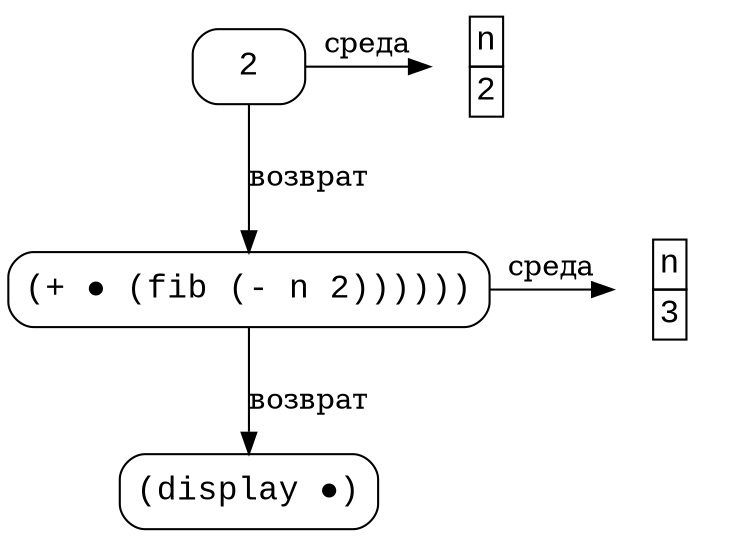 digraph {
  fontname="Courier New";
  node [shape=rect, style=rounded, fontname="Courier New", fontsize=16];

  f2 [
    label=
      "2",
  ]
  e2 [
    shape=none,
    label=<
      <table border="0" cellborder="1" cellspacing="0">
      <tr><td>n</td></tr>
      <tr><td>2</td></tr>
      </table>
    >
  ];
  f2 -> e2 [label="среда"];
  { rank=same; f2, e2; }

  f1 [
    label=
      "(+ ● (fib (- n 2))))))\n",
  ];
  f2 -> f1 [label="возврат"];
  e1 [
    shape=none,
    label=<
      <table border="0" cellborder="1" cellspacing="0">
      <tr><td>n</td></tr>
      <tr><td>3</td></tr>
      </table>
    >
  ];
  f1 -> e1 [label="среда"];
  { rank=same; f1, e1; }

  f0 [label="(display ●)"];
  f1 -> f0 [label="возврат"];
}
